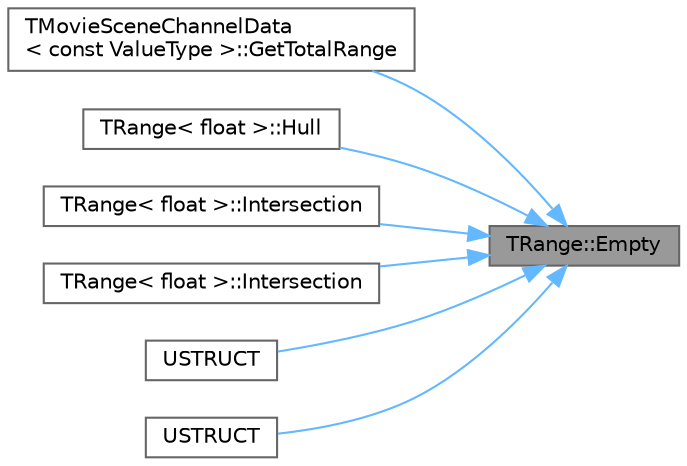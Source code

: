digraph "TRange::Empty"
{
 // INTERACTIVE_SVG=YES
 // LATEX_PDF_SIZE
  bgcolor="transparent";
  edge [fontname=Helvetica,fontsize=10,labelfontname=Helvetica,labelfontsize=10];
  node [fontname=Helvetica,fontsize=10,shape=box,height=0.2,width=0.4];
  rankdir="RL";
  Node1 [id="Node000001",label="TRange::Empty",height=0.2,width=0.4,color="gray40", fillcolor="grey60", style="filled", fontcolor="black",tooltip="Return an empty range."];
  Node1 -> Node2 [id="edge1_Node000001_Node000002",dir="back",color="steelblue1",style="solid",tooltip=" "];
  Node2 [id="Node000002",label="TMovieSceneChannelData\l\< const ValueType \>::GetTotalRange",height=0.2,width=0.4,color="grey40", fillcolor="white", style="filled",URL="$d6/dcb/structTMovieSceneChannelData_3_01const_01ValueType_01_4.html#ad54e30f70154b562eb666b84f492b094",tooltip="Compute the total time range of the channel data."];
  Node1 -> Node3 [id="edge2_Node000001_Node000003",dir="back",color="steelblue1",style="solid",tooltip=" "];
  Node3 [id="Node000003",label="TRange\< float \>::Hull",height=0.2,width=0.4,color="grey40", fillcolor="white", style="filled",URL="$d0/d01/classTRange.html#a7acdbeb4f8269526cc0e04366f02a7f0",tooltip=" "];
  Node1 -> Node4 [id="edge3_Node000001_Node000004",dir="back",color="steelblue1",style="solid",tooltip=" "];
  Node4 [id="Node000004",label="TRange\< float \>::Intersection",height=0.2,width=0.4,color="grey40", fillcolor="white", style="filled",URL="$d0/d01/classTRange.html#a0a641fdbdfd812780183ecfd0ef2bab6",tooltip=" "];
  Node1 -> Node5 [id="edge4_Node000001_Node000005",dir="back",color="steelblue1",style="solid",tooltip=" "];
  Node5 [id="Node000005",label="TRange\< float \>::Intersection",height=0.2,width=0.4,color="grey40", fillcolor="white", style="filled",URL="$d0/d01/classTRange.html#aa16add42777b72d3a1ae893c36c168e8",tooltip=" "];
  Node1 -> Node6 [id="edge5_Node000001_Node000006",dir="back",color="steelblue1",style="solid",tooltip=" "];
  Node6 [id="Node000006",label="USTRUCT",height=0.2,width=0.4,color="grey40", fillcolor="white", style="filled",URL="$d4/d41/MovieSceneChannel_8h.html#a1551b6c005f93fcdde973306f6e0b58f",tooltip=" "];
  Node1 -> Node7 [id="edge6_Node000001_Node000007",dir="back",color="steelblue1",style="solid",tooltip=" "];
  Node7 [id="Node000007",label="USTRUCT",height=0.2,width=0.4,color="grey40", fillcolor="white", style="filled",URL="$dd/dba/MovieSceneFrameMigration_8h.html#ab38ca2d55a4017d43c4632e7d6b1857f",tooltip="Type used to convert from a FFloatRange to a TRange<FFrameNumber>"];
}
